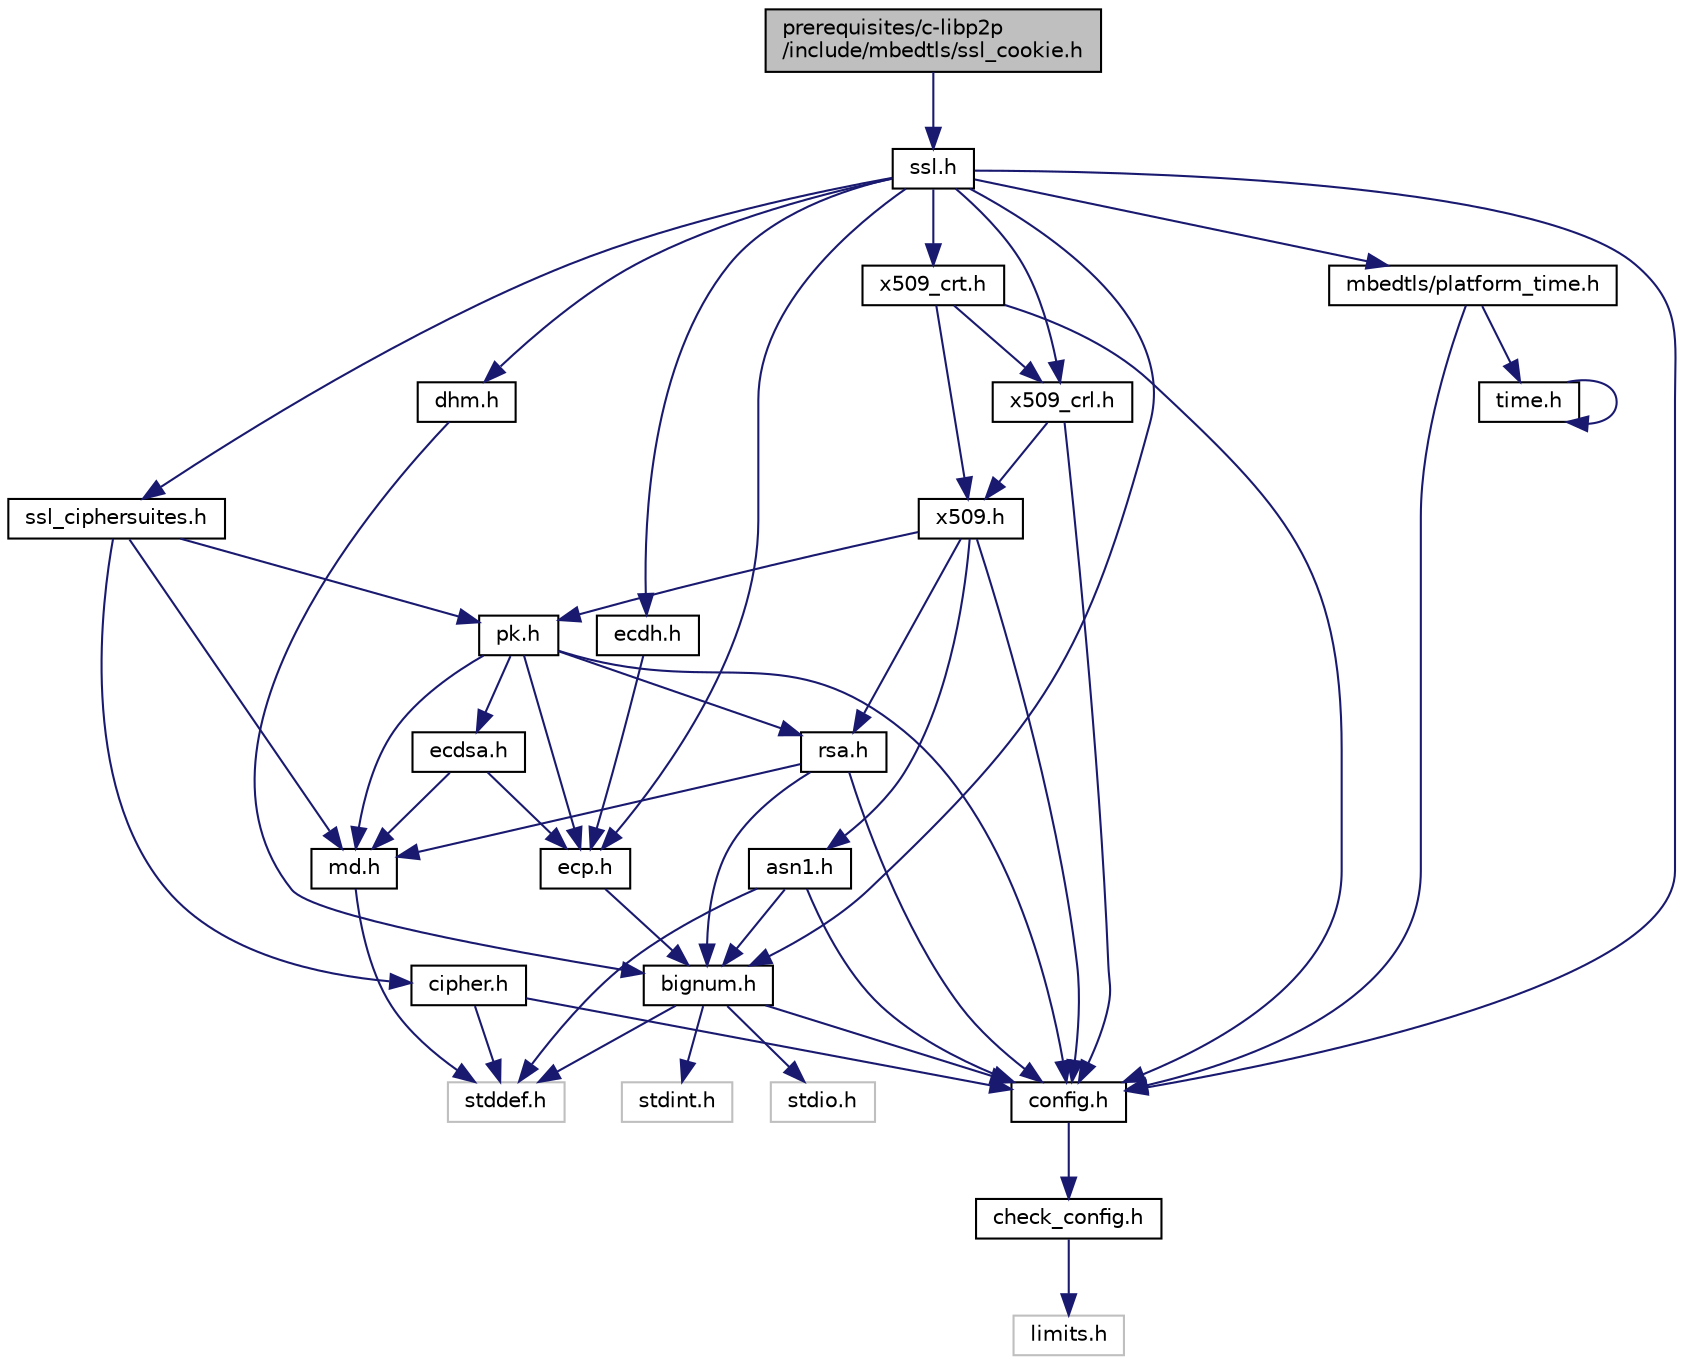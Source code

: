 digraph "prerequisites/c-libp2p/include/mbedtls/ssl_cookie.h"
{
  edge [fontname="Helvetica",fontsize="10",labelfontname="Helvetica",labelfontsize="10"];
  node [fontname="Helvetica",fontsize="10",shape=record];
  Node0 [label="prerequisites/c-libp2p\l/include/mbedtls/ssl_cookie.h",height=0.2,width=0.4,color="black", fillcolor="grey75", style="filled", fontcolor="black"];
  Node0 -> Node1 [color="midnightblue",fontsize="10",style="solid",fontname="Helvetica"];
  Node1 [label="ssl.h",height=0.2,width=0.4,color="black", fillcolor="white", style="filled",URL="$ssl_8h.html",tooltip="SSL/TLS functions. "];
  Node1 -> Node2 [color="midnightblue",fontsize="10",style="solid",fontname="Helvetica"];
  Node2 [label="config.h",height=0.2,width=0.4,color="black", fillcolor="white", style="filled",URL="$c-libp2p_2include_2mbedtls_2config_8h_source.html"];
  Node2 -> Node3 [color="midnightblue",fontsize="10",style="solid",fontname="Helvetica"];
  Node3 [label="check_config.h",height=0.2,width=0.4,color="black", fillcolor="white", style="filled",URL="$check__config_8h.html",tooltip="Consistency checks for configuration options. "];
  Node3 -> Node4 [color="midnightblue",fontsize="10",style="solid",fontname="Helvetica"];
  Node4 [label="limits.h",height=0.2,width=0.4,color="grey75", fillcolor="white", style="filled"];
  Node1 -> Node5 [color="midnightblue",fontsize="10",style="solid",fontname="Helvetica"];
  Node5 [label="bignum.h",height=0.2,width=0.4,color="black", fillcolor="white", style="filled",URL="$bignum_8h.html",tooltip="Multi-precision integer library. "];
  Node5 -> Node2 [color="midnightblue",fontsize="10",style="solid",fontname="Helvetica"];
  Node5 -> Node6 [color="midnightblue",fontsize="10",style="solid",fontname="Helvetica"];
  Node6 [label="stddef.h",height=0.2,width=0.4,color="grey75", fillcolor="white", style="filled"];
  Node5 -> Node7 [color="midnightblue",fontsize="10",style="solid",fontname="Helvetica"];
  Node7 [label="stdint.h",height=0.2,width=0.4,color="grey75", fillcolor="white", style="filled"];
  Node5 -> Node8 [color="midnightblue",fontsize="10",style="solid",fontname="Helvetica"];
  Node8 [label="stdio.h",height=0.2,width=0.4,color="grey75", fillcolor="white", style="filled"];
  Node1 -> Node9 [color="midnightblue",fontsize="10",style="solid",fontname="Helvetica"];
  Node9 [label="ecp.h",height=0.2,width=0.4,color="black", fillcolor="white", style="filled",URL="$ecp_8h.html",tooltip="Elliptic curves over GF(p) "];
  Node9 -> Node5 [color="midnightblue",fontsize="10",style="solid",fontname="Helvetica"];
  Node1 -> Node10 [color="midnightblue",fontsize="10",style="solid",fontname="Helvetica"];
  Node10 [label="ssl_ciphersuites.h",height=0.2,width=0.4,color="black", fillcolor="white", style="filled",URL="$ssl__ciphersuites_8h.html",tooltip="SSL Ciphersuites for mbed TLS. "];
  Node10 -> Node11 [color="midnightblue",fontsize="10",style="solid",fontname="Helvetica"];
  Node11 [label="pk.h",height=0.2,width=0.4,color="black", fillcolor="white", style="filled",URL="$pk_8h.html",tooltip="Public Key abstraction layer. "];
  Node11 -> Node2 [color="midnightblue",fontsize="10",style="solid",fontname="Helvetica"];
  Node11 -> Node12 [color="midnightblue",fontsize="10",style="solid",fontname="Helvetica"];
  Node12 [label="md.h",height=0.2,width=0.4,color="black", fillcolor="white", style="filled",URL="$md_8h.html",tooltip="Generic message digest wrapper. "];
  Node12 -> Node6 [color="midnightblue",fontsize="10",style="solid",fontname="Helvetica"];
  Node11 -> Node13 [color="midnightblue",fontsize="10",style="solid",fontname="Helvetica"];
  Node13 [label="rsa.h",height=0.2,width=0.4,color="black", fillcolor="white", style="filled",URL="$c-libp2p_2include_2mbedtls_2rsa_8h_source.html"];
  Node13 -> Node2 [color="midnightblue",fontsize="10",style="solid",fontname="Helvetica"];
  Node13 -> Node5 [color="midnightblue",fontsize="10",style="solid",fontname="Helvetica"];
  Node13 -> Node12 [color="midnightblue",fontsize="10",style="solid",fontname="Helvetica"];
  Node11 -> Node9 [color="midnightblue",fontsize="10",style="solid",fontname="Helvetica"];
  Node11 -> Node14 [color="midnightblue",fontsize="10",style="solid",fontname="Helvetica"];
  Node14 [label="ecdsa.h",height=0.2,width=0.4,color="black", fillcolor="white", style="filled",URL="$c-libp2p_2include_2mbedtls_2ecdsa_8h_source.html"];
  Node14 -> Node9 [color="midnightblue",fontsize="10",style="solid",fontname="Helvetica"];
  Node14 -> Node12 [color="midnightblue",fontsize="10",style="solid",fontname="Helvetica"];
  Node10 -> Node15 [color="midnightblue",fontsize="10",style="solid",fontname="Helvetica"];
  Node15 [label="cipher.h",height=0.2,width=0.4,color="black", fillcolor="white", style="filled",URL="$cipher_8h.html",tooltip="Generic cipher wrapper. "];
  Node15 -> Node2 [color="midnightblue",fontsize="10",style="solid",fontname="Helvetica"];
  Node15 -> Node6 [color="midnightblue",fontsize="10",style="solid",fontname="Helvetica"];
  Node10 -> Node12 [color="midnightblue",fontsize="10",style="solid",fontname="Helvetica"];
  Node1 -> Node16 [color="midnightblue",fontsize="10",style="solid",fontname="Helvetica"];
  Node16 [label="x509_crt.h",height=0.2,width=0.4,color="black", fillcolor="white", style="filled",URL="$x509__crt_8h.html",tooltip="X.509 certificate parsing and writing. "];
  Node16 -> Node2 [color="midnightblue",fontsize="10",style="solid",fontname="Helvetica"];
  Node16 -> Node17 [color="midnightblue",fontsize="10",style="solid",fontname="Helvetica"];
  Node17 [label="x509.h",height=0.2,width=0.4,color="black", fillcolor="white", style="filled",URL="$mbedtls_2x509_8h_source.html"];
  Node17 -> Node2 [color="midnightblue",fontsize="10",style="solid",fontname="Helvetica"];
  Node17 -> Node18 [color="midnightblue",fontsize="10",style="solid",fontname="Helvetica"];
  Node18 [label="asn1.h",height=0.2,width=0.4,color="black", fillcolor="white", style="filled",URL="$asn1_8h.html",tooltip="Generic ASN.1 parsing. "];
  Node18 -> Node2 [color="midnightblue",fontsize="10",style="solid",fontname="Helvetica"];
  Node18 -> Node6 [color="midnightblue",fontsize="10",style="solid",fontname="Helvetica"];
  Node18 -> Node5 [color="midnightblue",fontsize="10",style="solid",fontname="Helvetica"];
  Node17 -> Node11 [color="midnightblue",fontsize="10",style="solid",fontname="Helvetica"];
  Node17 -> Node13 [color="midnightblue",fontsize="10",style="solid",fontname="Helvetica"];
  Node16 -> Node19 [color="midnightblue",fontsize="10",style="solid",fontname="Helvetica"];
  Node19 [label="x509_crl.h",height=0.2,width=0.4,color="black", fillcolor="white", style="filled",URL="$c-libp2p_2include_2mbedtls_2x509__crl_8h_source.html"];
  Node19 -> Node2 [color="midnightblue",fontsize="10",style="solid",fontname="Helvetica"];
  Node19 -> Node17 [color="midnightblue",fontsize="10",style="solid",fontname="Helvetica"];
  Node1 -> Node19 [color="midnightblue",fontsize="10",style="solid",fontname="Helvetica"];
  Node1 -> Node20 [color="midnightblue",fontsize="10",style="solid",fontname="Helvetica"];
  Node20 [label="dhm.h",height=0.2,width=0.4,color="black", fillcolor="white", style="filled",URL="$dhm_8h.html",tooltip="Diffie-Hellman-Merkle key exchange. "];
  Node20 -> Node5 [color="midnightblue",fontsize="10",style="solid",fontname="Helvetica"];
  Node1 -> Node21 [color="midnightblue",fontsize="10",style="solid",fontname="Helvetica"];
  Node21 [label="ecdh.h",height=0.2,width=0.4,color="black", fillcolor="white", style="filled",URL="$c-libp2p_2include_2mbedtls_2ecdh_8h_source.html"];
  Node21 -> Node9 [color="midnightblue",fontsize="10",style="solid",fontname="Helvetica"];
  Node1 -> Node22 [color="midnightblue",fontsize="10",style="solid",fontname="Helvetica"];
  Node22 [label="mbedtls/platform_time.h",height=0.2,width=0.4,color="black", fillcolor="white", style="filled",URL="$platform__time_8h.html",tooltip="mbed TLS Platform time abstraction "];
  Node22 -> Node2 [color="midnightblue",fontsize="10",style="solid",fontname="Helvetica"];
  Node22 -> Node23 [color="midnightblue",fontsize="10",style="solid",fontname="Helvetica"];
  Node23 [label="time.h",height=0.2,width=0.4,color="black", fillcolor="white", style="filled",URL="$time_8h_source.html"];
  Node23 -> Node23 [color="midnightblue",fontsize="10",style="solid",fontname="Helvetica"];
}
